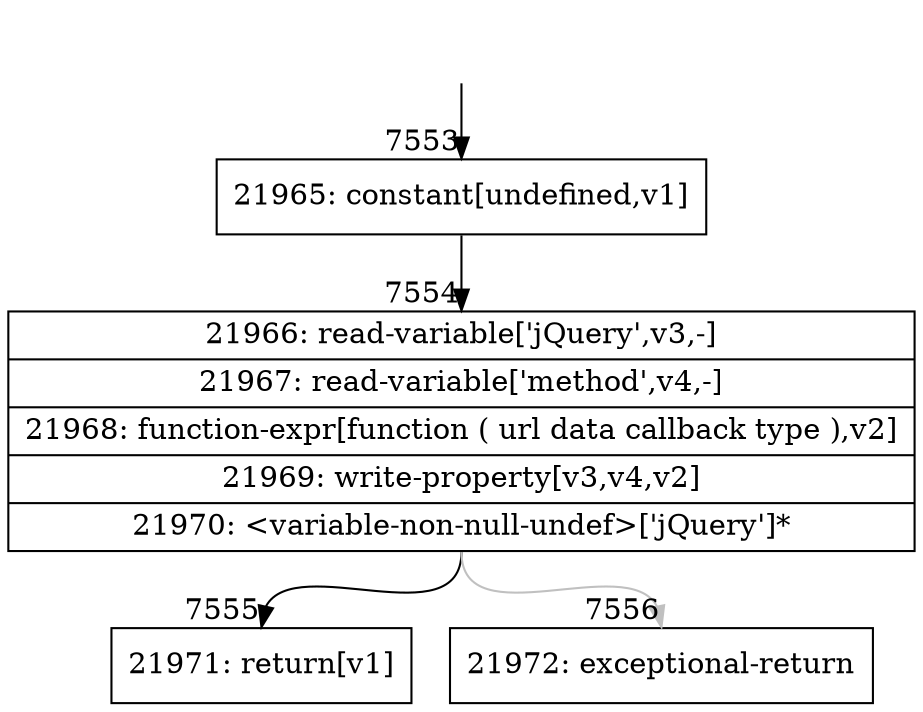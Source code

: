 digraph {
rankdir="TD"
BB_entry478[shape=none,label=""];
BB_entry478 -> BB7553 [tailport=s, headport=n, headlabel="    7553"]
BB7553 [shape=record label="{21965: constant[undefined,v1]}" ] 
BB7553 -> BB7554 [tailport=s, headport=n, headlabel="      7554"]
BB7554 [shape=record label="{21966: read-variable['jQuery',v3,-]|21967: read-variable['method',v4,-]|21968: function-expr[function ( url data callback type ),v2]|21969: write-property[v3,v4,v2]|21970: \<variable-non-null-undef\>['jQuery']*}" ] 
BB7554 -> BB7555 [tailport=s, headport=n, headlabel="      7555"]
BB7554 -> BB7556 [tailport=s, headport=n, color=gray, headlabel="      7556"]
BB7555 [shape=record label="{21971: return[v1]}" ] 
BB7556 [shape=record label="{21972: exceptional-return}" ] 
//#$~ 7619
}
